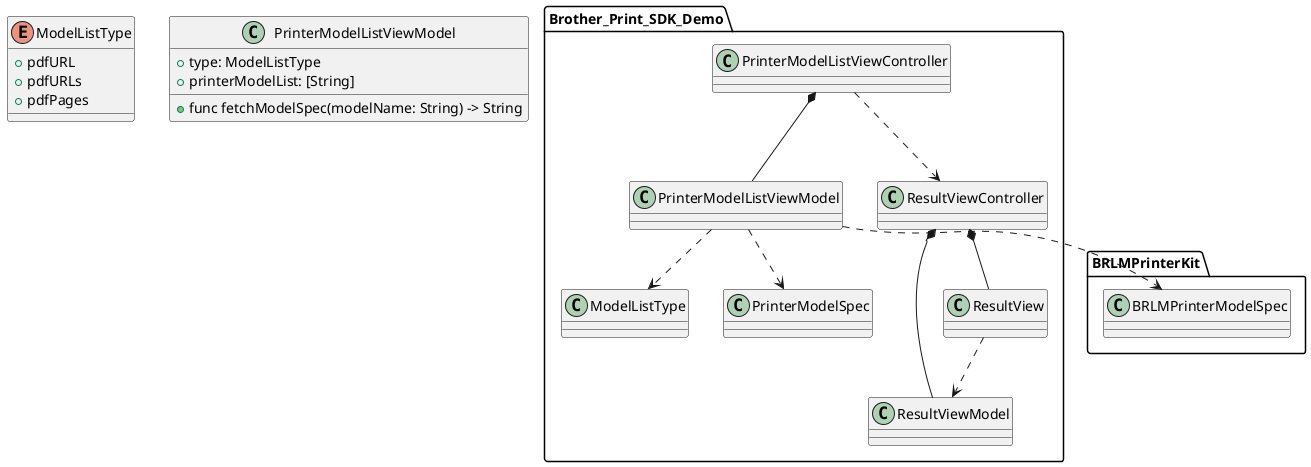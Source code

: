 @startuml
package  "Brother_Print_SDK_Demo" {
    PrinterModelListViewController *-- PrinterModelListViewModel
    PrinterModelListViewModel ..> ModelListType
    PrinterModelListViewModel ..> PrinterModelSpec
    ResultViewController *-- ResultViewModel
    ResultViewController *-- ResultView
    ResultView ..> ResultViewModel
    PrinterModelListViewController ..> ResultViewController
}
package "BRLMPrinterKit" {
    PrinterModelListViewModel ..> BRLMPrinterModelSpec
}
enum ModelListType {
    + pdfURL
    + pdfURLs
    + pdfPages
}
class PrinterModelListViewModel{
    + type: ModelListType
    + printerModelList: [String]
    + func fetchModelSpec(modelName: String) -> String
}
@enduml